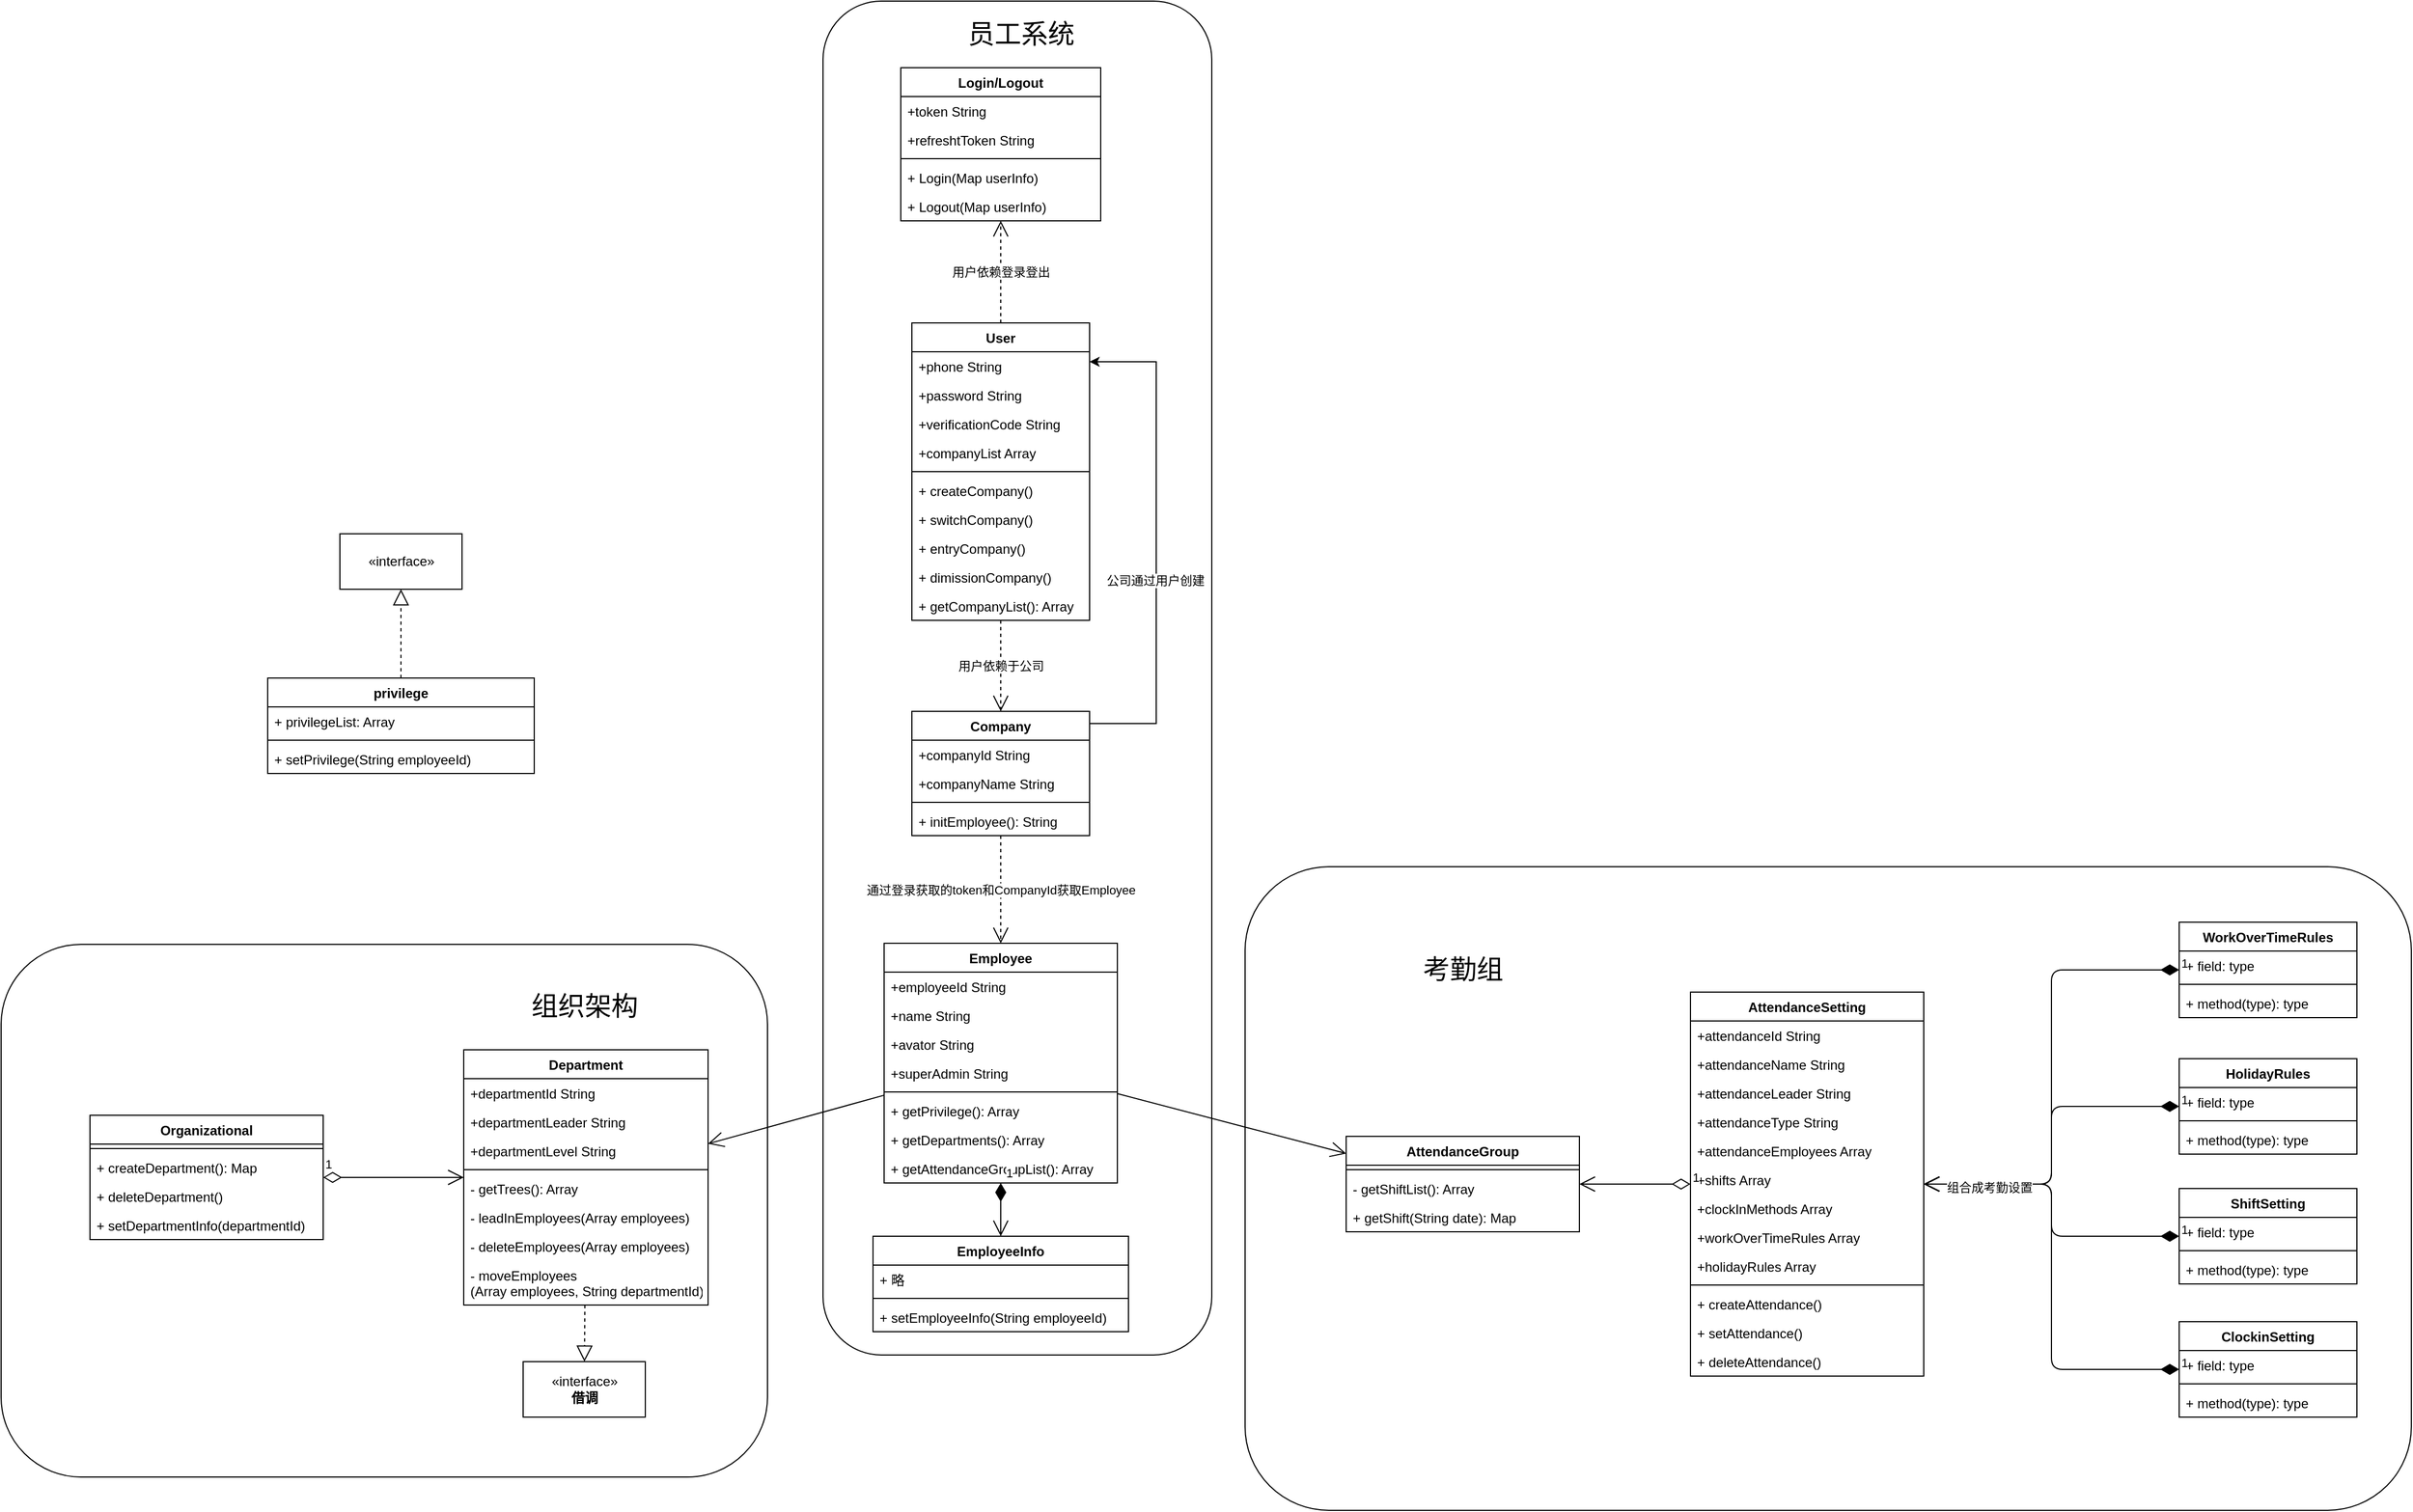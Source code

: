 <mxfile version="14.1.8" type="github">
  <diagram id="C5RBs43oDa-KdzZeNtuy" name="Page-1">
    <mxGraphModel dx="2767" dy="1875" grid="1" gridSize="10" guides="1" tooltips="1" connect="1" arrows="1" fold="1" page="1" pageScale="1" pageWidth="827" pageHeight="1169" math="0" shadow="0">
      <root>
        <mxCell id="WIyWlLk6GJQsqaUBKTNV-0" />
        <mxCell id="WIyWlLk6GJQsqaUBKTNV-1" parent="WIyWlLk6GJQsqaUBKTNV-0" />
        <mxCell id="EBC1OkmNMQeZMpwapAaB-115" value="" style="rounded=1;whiteSpace=wrap;html=1;" vertex="1" parent="WIyWlLk6GJQsqaUBKTNV-1">
          <mxGeometry x="-1250" y="820" width="690" height="480" as="geometry" />
        </mxCell>
        <mxCell id="EBC1OkmNMQeZMpwapAaB-113" value="" style="rounded=1;whiteSpace=wrap;html=1;arcSize=13;" vertex="1" parent="WIyWlLk6GJQsqaUBKTNV-1">
          <mxGeometry x="-130" y="750" width="1050" height="580" as="geometry" />
        </mxCell>
        <mxCell id="EBC1OkmNMQeZMpwapAaB-111" value="" style="rounded=1;whiteSpace=wrap;html=1;" vertex="1" parent="WIyWlLk6GJQsqaUBKTNV-1">
          <mxGeometry x="-510" y="-30" width="350" height="1220" as="geometry" />
        </mxCell>
        <mxCell id="1LQrtnT1c_7ssDxTaVGr-23" value="Employee" style="swimlane;fontStyle=1;align=center;verticalAlign=top;childLayout=stackLayout;horizontal=1;startSize=26;horizontalStack=0;resizeParent=1;resizeParentMax=0;resizeLast=0;collapsible=1;marginBottom=0;" parent="WIyWlLk6GJQsqaUBKTNV-1" vertex="1">
          <mxGeometry x="-455" y="819" width="210" height="216" as="geometry" />
        </mxCell>
        <mxCell id="EBC1OkmNMQeZMpwapAaB-117" value="+employeeId String&#xa;" style="text;strokeColor=none;fillColor=none;align=left;verticalAlign=top;spacingLeft=4;spacingRight=4;overflow=hidden;rotatable=0;points=[[0,0.5],[1,0.5]];portConstraint=eastwest;" vertex="1" parent="1LQrtnT1c_7ssDxTaVGr-23">
          <mxGeometry y="26" width="210" height="26" as="geometry" />
        </mxCell>
        <mxCell id="1LQrtnT1c_7ssDxTaVGr-24" value="+name String&#xa;" style="text;strokeColor=none;fillColor=none;align=left;verticalAlign=top;spacingLeft=4;spacingRight=4;overflow=hidden;rotatable=0;points=[[0,0.5],[1,0.5]];portConstraint=eastwest;" parent="1LQrtnT1c_7ssDxTaVGr-23" vertex="1">
          <mxGeometry y="52" width="210" height="26" as="geometry" />
        </mxCell>
        <mxCell id="1LQrtnT1c_7ssDxTaVGr-31" value="+avator String&#xa;" style="text;strokeColor=none;fillColor=none;align=left;verticalAlign=top;spacingLeft=4;spacingRight=4;overflow=hidden;rotatable=0;points=[[0,0.5],[1,0.5]];portConstraint=eastwest;" parent="1LQrtnT1c_7ssDxTaVGr-23" vertex="1">
          <mxGeometry y="78" width="210" height="26" as="geometry" />
        </mxCell>
        <mxCell id="EBC1OkmNMQeZMpwapAaB-4" value="+superAdmin String" style="text;strokeColor=none;fillColor=none;align=left;verticalAlign=top;spacingLeft=4;spacingRight=4;overflow=hidden;rotatable=0;points=[[0,0.5],[1,0.5]];portConstraint=eastwest;" vertex="1" parent="1LQrtnT1c_7ssDxTaVGr-23">
          <mxGeometry y="104" width="210" height="26" as="geometry" />
        </mxCell>
        <mxCell id="1LQrtnT1c_7ssDxTaVGr-25" value="" style="line;strokeWidth=1;fillColor=none;align=left;verticalAlign=middle;spacingTop=-1;spacingLeft=3;spacingRight=3;rotatable=0;labelPosition=right;points=[];portConstraint=eastwest;" parent="1LQrtnT1c_7ssDxTaVGr-23" vertex="1">
          <mxGeometry y="130" width="210" height="8" as="geometry" />
        </mxCell>
        <mxCell id="EBC1OkmNMQeZMpwapAaB-151" value="+ getPrivilege(): Array" style="text;strokeColor=none;fillColor=none;align=left;verticalAlign=top;spacingLeft=4;spacingRight=4;overflow=hidden;rotatable=0;points=[[0,0.5],[1,0.5]];portConstraint=eastwest;" vertex="1" parent="1LQrtnT1c_7ssDxTaVGr-23">
          <mxGeometry y="138" width="210" height="26" as="geometry" />
        </mxCell>
        <mxCell id="1LQrtnT1c_7ssDxTaVGr-26" value="+ getDepartments(): Array" style="text;strokeColor=none;fillColor=none;align=left;verticalAlign=top;spacingLeft=4;spacingRight=4;overflow=hidden;rotatable=0;points=[[0,0.5],[1,0.5]];portConstraint=eastwest;" parent="1LQrtnT1c_7ssDxTaVGr-23" vertex="1">
          <mxGeometry y="164" width="210" height="26" as="geometry" />
        </mxCell>
        <mxCell id="1LQrtnT1c_7ssDxTaVGr-37" value="+ getAttendanceGroupList(): Array" style="text;strokeColor=none;fillColor=none;align=left;verticalAlign=top;spacingLeft=4;spacingRight=4;overflow=hidden;rotatable=0;points=[[0,0.5],[1,0.5]];portConstraint=eastwest;" parent="1LQrtnT1c_7ssDxTaVGr-23" vertex="1">
          <mxGeometry y="190" width="210" height="26" as="geometry" />
        </mxCell>
        <mxCell id="1LQrtnT1c_7ssDxTaVGr-39" value="Department" style="swimlane;fontStyle=1;align=center;verticalAlign=top;childLayout=stackLayout;horizontal=1;startSize=26;horizontalStack=0;resizeParent=1;resizeParentMax=0;resizeLast=0;collapsible=1;marginBottom=0;" parent="WIyWlLk6GJQsqaUBKTNV-1" vertex="1">
          <mxGeometry x="-833.5" y="915" width="220" height="230" as="geometry" />
        </mxCell>
        <mxCell id="1LQrtnT1c_7ssDxTaVGr-40" value="+departmentId String" style="text;strokeColor=none;fillColor=none;align=left;verticalAlign=top;spacingLeft=4;spacingRight=4;overflow=hidden;rotatable=0;points=[[0,0.5],[1,0.5]];portConstraint=eastwest;" parent="1LQrtnT1c_7ssDxTaVGr-39" vertex="1">
          <mxGeometry y="26" width="220" height="26" as="geometry" />
        </mxCell>
        <mxCell id="EBC1OkmNMQeZMpwapAaB-123" value="+departmentLeader String" style="text;strokeColor=none;fillColor=none;align=left;verticalAlign=top;spacingLeft=4;spacingRight=4;overflow=hidden;rotatable=0;points=[[0,0.5],[1,0.5]];portConstraint=eastwest;" vertex="1" parent="1LQrtnT1c_7ssDxTaVGr-39">
          <mxGeometry y="52" width="220" height="26" as="geometry" />
        </mxCell>
        <mxCell id="EBC1OkmNMQeZMpwapAaB-124" value="+departmentLevel String" style="text;strokeColor=none;fillColor=none;align=left;verticalAlign=top;spacingLeft=4;spacingRight=4;overflow=hidden;rotatable=0;points=[[0,0.5],[1,0.5]];portConstraint=eastwest;" vertex="1" parent="1LQrtnT1c_7ssDxTaVGr-39">
          <mxGeometry y="78" width="220" height="26" as="geometry" />
        </mxCell>
        <mxCell id="1LQrtnT1c_7ssDxTaVGr-41" value="" style="line;strokeWidth=1;fillColor=none;align=left;verticalAlign=middle;spacingTop=-1;spacingLeft=3;spacingRight=3;rotatable=0;labelPosition=right;points=[];portConstraint=eastwest;" parent="1LQrtnT1c_7ssDxTaVGr-39" vertex="1">
          <mxGeometry y="104" width="220" height="8" as="geometry" />
        </mxCell>
        <mxCell id="EBC1OkmNMQeZMpwapAaB-120" value="- getTrees(): Array" style="text;strokeColor=none;fillColor=none;align=left;verticalAlign=top;spacingLeft=4;spacingRight=4;overflow=hidden;rotatable=0;points=[[0,0.5],[1,0.5]];portConstraint=eastwest;" vertex="1" parent="1LQrtnT1c_7ssDxTaVGr-39">
          <mxGeometry y="112" width="220" height="26" as="geometry" />
        </mxCell>
        <mxCell id="1LQrtnT1c_7ssDxTaVGr-42" value="- leadInEmployees(Array employees)" style="text;strokeColor=none;fillColor=none;align=left;verticalAlign=top;spacingLeft=4;spacingRight=4;overflow=hidden;rotatable=0;points=[[0,0.5],[1,0.5]];portConstraint=eastwest;" parent="1LQrtnT1c_7ssDxTaVGr-39" vertex="1">
          <mxGeometry y="138" width="220" height="26" as="geometry" />
        </mxCell>
        <mxCell id="EBC1OkmNMQeZMpwapAaB-129" value="- deleteEmployees(Array employees)" style="text;strokeColor=none;fillColor=none;align=left;verticalAlign=top;spacingLeft=4;spacingRight=4;overflow=hidden;rotatable=0;points=[[0,0.5],[1,0.5]];portConstraint=eastwest;" vertex="1" parent="1LQrtnT1c_7ssDxTaVGr-39">
          <mxGeometry y="164" width="220" height="26" as="geometry" />
        </mxCell>
        <mxCell id="EBC1OkmNMQeZMpwapAaB-130" value="- moveEmployees&#xa;(Array employees, String departmentId)" style="text;strokeColor=none;fillColor=none;align=left;verticalAlign=top;spacingLeft=4;spacingRight=4;overflow=hidden;rotatable=0;points=[[0,0.5],[1,0.5]];portConstraint=eastwest;" vertex="1" parent="1LQrtnT1c_7ssDxTaVGr-39">
          <mxGeometry y="190" width="220" height="40" as="geometry" />
        </mxCell>
        <mxCell id="1LQrtnT1c_7ssDxTaVGr-57" value="" style="endArrow=open;endFill=1;endSize=12;html=1;" parent="WIyWlLk6GJQsqaUBKTNV-1" source="1LQrtnT1c_7ssDxTaVGr-23" target="1LQrtnT1c_7ssDxTaVGr-39" edge="1">
          <mxGeometry width="160" relative="1" as="geometry">
            <mxPoint x="-610" y="958" as="sourcePoint" />
            <mxPoint x="-450" y="958" as="targetPoint" />
          </mxGeometry>
        </mxCell>
        <mxCell id="1LQrtnT1c_7ssDxTaVGr-63" value="AttendanceGroup" style="swimlane;fontStyle=1;align=center;verticalAlign=top;childLayout=stackLayout;horizontal=1;startSize=26;horizontalStack=0;resizeParent=1;resizeParentMax=0;resizeLast=0;collapsible=1;marginBottom=0;" parent="WIyWlLk6GJQsqaUBKTNV-1" vertex="1">
          <mxGeometry x="-39" y="993" width="210" height="86" as="geometry" />
        </mxCell>
        <mxCell id="1LQrtnT1c_7ssDxTaVGr-65" value="" style="line;strokeWidth=1;fillColor=none;align=left;verticalAlign=middle;spacingTop=-1;spacingLeft=3;spacingRight=3;rotatable=0;labelPosition=right;points=[];portConstraint=eastwest;" parent="1LQrtnT1c_7ssDxTaVGr-63" vertex="1">
          <mxGeometry y="26" width="210" height="8" as="geometry" />
        </mxCell>
        <mxCell id="1LQrtnT1c_7ssDxTaVGr-74" value="- getShiftList(): Array" style="text;strokeColor=none;fillColor=none;align=left;verticalAlign=top;spacingLeft=4;spacingRight=4;overflow=hidden;rotatable=0;points=[[0,0.5],[1,0.5]];portConstraint=eastwest;" parent="1LQrtnT1c_7ssDxTaVGr-63" vertex="1">
          <mxGeometry y="34" width="210" height="26" as="geometry" />
        </mxCell>
        <mxCell id="1LQrtnT1c_7ssDxTaVGr-36" value="+ getShift(String date): Map" style="text;strokeColor=none;fillColor=none;align=left;verticalAlign=top;spacingLeft=4;spacingRight=4;overflow=hidden;rotatable=0;points=[[0,0.5],[1,0.5]];portConstraint=eastwest;" parent="1LQrtnT1c_7ssDxTaVGr-63" vertex="1">
          <mxGeometry y="60" width="210" height="26" as="geometry" />
        </mxCell>
        <mxCell id="1LQrtnT1c_7ssDxTaVGr-67" value="" style="endArrow=open;endFill=1;endSize=12;html=1;" parent="WIyWlLk6GJQsqaUBKTNV-1" source="1LQrtnT1c_7ssDxTaVGr-23" target="1LQrtnT1c_7ssDxTaVGr-63" edge="1">
          <mxGeometry width="160" relative="1" as="geometry">
            <mxPoint x="-280" y="938" as="sourcePoint" />
            <mxPoint x="-120" y="938" as="targetPoint" />
          </mxGeometry>
        </mxCell>
        <mxCell id="EBC1OkmNMQeZMpwapAaB-0" value="Company" style="swimlane;fontStyle=1;align=center;verticalAlign=top;childLayout=stackLayout;horizontal=1;startSize=26;horizontalStack=0;resizeParent=1;resizeParentMax=0;resizeLast=0;collapsible=1;marginBottom=0;" vertex="1" parent="WIyWlLk6GJQsqaUBKTNV-1">
          <mxGeometry x="-430" y="610" width="160" height="112" as="geometry" />
        </mxCell>
        <mxCell id="EBC1OkmNMQeZMpwapAaB-6" value="+companyId String" style="text;strokeColor=none;fillColor=none;align=left;verticalAlign=top;spacingLeft=4;spacingRight=4;overflow=hidden;rotatable=0;points=[[0,0.5],[1,0.5]];portConstraint=eastwest;" vertex="1" parent="EBC1OkmNMQeZMpwapAaB-0">
          <mxGeometry y="26" width="160" height="26" as="geometry" />
        </mxCell>
        <mxCell id="EBC1OkmNMQeZMpwapAaB-1" value="+companyName String" style="text;strokeColor=none;fillColor=none;align=left;verticalAlign=top;spacingLeft=4;spacingRight=4;overflow=hidden;rotatable=0;points=[[0,0.5],[1,0.5]];portConstraint=eastwest;" vertex="1" parent="EBC1OkmNMQeZMpwapAaB-0">
          <mxGeometry y="52" width="160" height="26" as="geometry" />
        </mxCell>
        <mxCell id="EBC1OkmNMQeZMpwapAaB-2" value="" style="line;strokeWidth=1;fillColor=none;align=left;verticalAlign=middle;spacingTop=-1;spacingLeft=3;spacingRight=3;rotatable=0;labelPosition=right;points=[];portConstraint=eastwest;" vertex="1" parent="EBC1OkmNMQeZMpwapAaB-0">
          <mxGeometry y="78" width="160" height="8" as="geometry" />
        </mxCell>
        <mxCell id="EBC1OkmNMQeZMpwapAaB-126" value="+ initEmployee(): String" style="text;strokeColor=none;fillColor=none;align=left;verticalAlign=top;spacingLeft=4;spacingRight=4;overflow=hidden;rotatable=0;points=[[0,0.5],[1,0.5]];portConstraint=eastwest;" vertex="1" parent="EBC1OkmNMQeZMpwapAaB-0">
          <mxGeometry y="86" width="160" height="26" as="geometry" />
        </mxCell>
        <mxCell id="EBC1OkmNMQeZMpwapAaB-8" value="User" style="swimlane;fontStyle=1;align=center;verticalAlign=top;childLayout=stackLayout;horizontal=1;startSize=26;horizontalStack=0;resizeParent=1;resizeParentMax=0;resizeLast=0;collapsible=1;marginBottom=0;" vertex="1" parent="WIyWlLk6GJQsqaUBKTNV-1">
          <mxGeometry x="-430" y="260" width="160" height="268" as="geometry" />
        </mxCell>
        <mxCell id="EBC1OkmNMQeZMpwapAaB-15" value="+phone String&#xa;" style="text;strokeColor=none;fillColor=none;align=left;verticalAlign=top;spacingLeft=4;spacingRight=4;overflow=hidden;rotatable=0;points=[[0,0.5],[1,0.5]];portConstraint=eastwest;" vertex="1" parent="EBC1OkmNMQeZMpwapAaB-8">
          <mxGeometry y="26" width="160" height="26" as="geometry" />
        </mxCell>
        <mxCell id="EBC1OkmNMQeZMpwapAaB-44" value="+password String&#xa;" style="text;strokeColor=none;fillColor=none;align=left;verticalAlign=top;spacingLeft=4;spacingRight=4;overflow=hidden;rotatable=0;points=[[0,0.5],[1,0.5]];portConstraint=eastwest;" vertex="1" parent="EBC1OkmNMQeZMpwapAaB-8">
          <mxGeometry y="52" width="160" height="26" as="geometry" />
        </mxCell>
        <mxCell id="EBC1OkmNMQeZMpwapAaB-45" value="+verificationCode String&#xa;" style="text;strokeColor=none;fillColor=none;align=left;verticalAlign=top;spacingLeft=4;spacingRight=4;overflow=hidden;rotatable=0;points=[[0,0.5],[1,0.5]];portConstraint=eastwest;" vertex="1" parent="EBC1OkmNMQeZMpwapAaB-8">
          <mxGeometry y="78" width="160" height="26" as="geometry" />
        </mxCell>
        <mxCell id="EBC1OkmNMQeZMpwapAaB-5" value="+companyList Array" style="text;strokeColor=none;fillColor=none;align=left;verticalAlign=top;spacingLeft=4;spacingRight=4;overflow=hidden;rotatable=0;points=[[0,0.5],[1,0.5]];portConstraint=eastwest;" vertex="1" parent="EBC1OkmNMQeZMpwapAaB-8">
          <mxGeometry y="104" width="160" height="26" as="geometry" />
        </mxCell>
        <mxCell id="EBC1OkmNMQeZMpwapAaB-10" value="" style="line;strokeWidth=1;fillColor=none;align=left;verticalAlign=middle;spacingTop=-1;spacingLeft=3;spacingRight=3;rotatable=0;labelPosition=right;points=[];portConstraint=eastwest;" vertex="1" parent="EBC1OkmNMQeZMpwapAaB-8">
          <mxGeometry y="130" width="160" height="8" as="geometry" />
        </mxCell>
        <mxCell id="EBC1OkmNMQeZMpwapAaB-46" value="+ createCompany()" style="text;strokeColor=none;fillColor=none;align=left;verticalAlign=top;spacingLeft=4;spacingRight=4;overflow=hidden;rotatable=0;points=[[0,0.5],[1,0.5]];portConstraint=eastwest;" vertex="1" parent="EBC1OkmNMQeZMpwapAaB-8">
          <mxGeometry y="138" width="160" height="26" as="geometry" />
        </mxCell>
        <mxCell id="EBC1OkmNMQeZMpwapAaB-42" value="+ switchCompany()" style="text;strokeColor=none;fillColor=none;align=left;verticalAlign=top;spacingLeft=4;spacingRight=4;overflow=hidden;rotatable=0;points=[[0,0.5],[1,0.5]];portConstraint=eastwest;" vertex="1" parent="EBC1OkmNMQeZMpwapAaB-8">
          <mxGeometry y="164" width="160" height="26" as="geometry" />
        </mxCell>
        <mxCell id="EBC1OkmNMQeZMpwapAaB-127" value="+ entryCompany()" style="text;strokeColor=none;fillColor=none;align=left;verticalAlign=top;spacingLeft=4;spacingRight=4;overflow=hidden;rotatable=0;points=[[0,0.5],[1,0.5]];portConstraint=eastwest;" vertex="1" parent="EBC1OkmNMQeZMpwapAaB-8">
          <mxGeometry y="190" width="160" height="26" as="geometry" />
        </mxCell>
        <mxCell id="EBC1OkmNMQeZMpwapAaB-128" value="+ dimissionCompany()" style="text;strokeColor=none;fillColor=none;align=left;verticalAlign=top;spacingLeft=4;spacingRight=4;overflow=hidden;rotatable=0;points=[[0,0.5],[1,0.5]];portConstraint=eastwest;" vertex="1" parent="EBC1OkmNMQeZMpwapAaB-8">
          <mxGeometry y="216" width="160" height="26" as="geometry" />
        </mxCell>
        <mxCell id="EBC1OkmNMQeZMpwapAaB-43" value="+ getCompanyList(): Array" style="text;strokeColor=none;fillColor=none;align=left;verticalAlign=top;spacingLeft=4;spacingRight=4;overflow=hidden;rotatable=0;points=[[0,0.5],[1,0.5]];portConstraint=eastwest;" vertex="1" parent="EBC1OkmNMQeZMpwapAaB-8">
          <mxGeometry y="242" width="160" height="26" as="geometry" />
        </mxCell>
        <mxCell id="EBC1OkmNMQeZMpwapAaB-16" value="Login/Logout" style="swimlane;fontStyle=1;align=center;verticalAlign=top;childLayout=stackLayout;horizontal=1;startSize=26;horizontalStack=0;resizeParent=1;resizeParentMax=0;resizeLast=0;collapsible=1;marginBottom=0;" vertex="1" parent="WIyWlLk6GJQsqaUBKTNV-1">
          <mxGeometry x="-440" y="30" width="180" height="138" as="geometry" />
        </mxCell>
        <mxCell id="EBC1OkmNMQeZMpwapAaB-47" value="+token String&#xa;" style="text;strokeColor=none;fillColor=none;align=left;verticalAlign=top;spacingLeft=4;spacingRight=4;overflow=hidden;rotatable=0;points=[[0,0.5],[1,0.5]];portConstraint=eastwest;" vertex="1" parent="EBC1OkmNMQeZMpwapAaB-16">
          <mxGeometry y="26" width="180" height="26" as="geometry" />
        </mxCell>
        <mxCell id="EBC1OkmNMQeZMpwapAaB-48" value="+refreshtToken String&#xa;" style="text;strokeColor=none;fillColor=none;align=left;verticalAlign=top;spacingLeft=4;spacingRight=4;overflow=hidden;rotatable=0;points=[[0,0.5],[1,0.5]];portConstraint=eastwest;" vertex="1" parent="EBC1OkmNMQeZMpwapAaB-16">
          <mxGeometry y="52" width="180" height="26" as="geometry" />
        </mxCell>
        <mxCell id="EBC1OkmNMQeZMpwapAaB-18" value="" style="line;strokeWidth=1;fillColor=none;align=left;verticalAlign=middle;spacingTop=-1;spacingLeft=3;spacingRight=3;rotatable=0;labelPosition=right;points=[];portConstraint=eastwest;" vertex="1" parent="EBC1OkmNMQeZMpwapAaB-16">
          <mxGeometry y="78" width="180" height="8" as="geometry" />
        </mxCell>
        <mxCell id="EBC1OkmNMQeZMpwapAaB-19" value="+ Login(Map userInfo)" style="text;strokeColor=none;fillColor=none;align=left;verticalAlign=top;spacingLeft=4;spacingRight=4;overflow=hidden;rotatable=0;points=[[0,0.5],[1,0.5]];portConstraint=eastwest;" vertex="1" parent="EBC1OkmNMQeZMpwapAaB-16">
          <mxGeometry y="86" width="180" height="26" as="geometry" />
        </mxCell>
        <mxCell id="EBC1OkmNMQeZMpwapAaB-20" value="+ Logout(Map userInfo)" style="text;strokeColor=none;fillColor=none;align=left;verticalAlign=top;spacingLeft=4;spacingRight=4;overflow=hidden;rotatable=0;points=[[0,0.5],[1,0.5]];portConstraint=eastwest;" vertex="1" parent="EBC1OkmNMQeZMpwapAaB-16">
          <mxGeometry y="112" width="180" height="26" as="geometry" />
        </mxCell>
        <mxCell id="EBC1OkmNMQeZMpwapAaB-28" value="用户依赖登录登出" style="endArrow=open;endSize=12;dashed=1;html=1;" edge="1" parent="WIyWlLk6GJQsqaUBKTNV-1" source="EBC1OkmNMQeZMpwapAaB-8" target="EBC1OkmNMQeZMpwapAaB-16">
          <mxGeometry width="160" relative="1" as="geometry">
            <mxPoint x="-390" y="280" as="sourcePoint" />
            <mxPoint x="-230" y="280" as="targetPoint" />
          </mxGeometry>
        </mxCell>
        <mxCell id="EBC1OkmNMQeZMpwapAaB-38" style="edgeStyle=orthogonalEdgeStyle;rounded=0;orthogonalLoop=1;jettySize=auto;html=1;exitX=1;exitY=0.5;exitDx=0;exitDy=0;entryX=1;entryY=0.5;entryDx=0;entryDy=0;" edge="1" parent="WIyWlLk6GJQsqaUBKTNV-1" source="EBC1OkmNMQeZMpwapAaB-1">
          <mxGeometry relative="1" as="geometry">
            <mxPoint x="-270" y="295" as="targetPoint" />
            <Array as="points">
              <mxPoint x="-210" y="621" />
              <mxPoint x="-210" y="295" />
            </Array>
          </mxGeometry>
        </mxCell>
        <mxCell id="EBC1OkmNMQeZMpwapAaB-39" value="公司通过用户创建" style="edgeLabel;html=1;align=center;verticalAlign=middle;resizable=0;points=[];" vertex="1" connectable="0" parent="EBC1OkmNMQeZMpwapAaB-38">
          <mxGeometry x="-0.026" y="1" relative="1" as="geometry">
            <mxPoint as="offset" />
          </mxGeometry>
        </mxCell>
        <mxCell id="EBC1OkmNMQeZMpwapAaB-40" value="用户依赖于公司" style="endArrow=open;endSize=12;dashed=1;html=1;" edge="1" parent="WIyWlLk6GJQsqaUBKTNV-1" source="EBC1OkmNMQeZMpwapAaB-8" target="EBC1OkmNMQeZMpwapAaB-0">
          <mxGeometry width="160" relative="1" as="geometry">
            <mxPoint x="-370" y="460" as="sourcePoint" />
            <mxPoint x="-210" y="460" as="targetPoint" />
          </mxGeometry>
        </mxCell>
        <mxCell id="EBC1OkmNMQeZMpwapAaB-51" value="通过登录获取的token和CompanyId获取Employee" style="endArrow=open;endSize=12;dashed=1;html=1;" edge="1" parent="WIyWlLk6GJQsqaUBKTNV-1" source="EBC1OkmNMQeZMpwapAaB-0" target="1LQrtnT1c_7ssDxTaVGr-23">
          <mxGeometry width="160" relative="1" as="geometry">
            <mxPoint x="-350" y="720" as="sourcePoint" />
            <mxPoint x="-190" y="720" as="targetPoint" />
          </mxGeometry>
        </mxCell>
        <mxCell id="EBC1OkmNMQeZMpwapAaB-53" value="AttendanceSetting" style="swimlane;fontStyle=1;align=center;verticalAlign=top;childLayout=stackLayout;horizontal=1;startSize=26;horizontalStack=0;resizeParent=1;resizeParentMax=0;resizeLast=0;collapsible=1;marginBottom=0;" vertex="1" parent="WIyWlLk6GJQsqaUBKTNV-1">
          <mxGeometry x="271" y="863" width="210" height="346" as="geometry" />
        </mxCell>
        <mxCell id="EBC1OkmNMQeZMpwapAaB-61" value="+attendanceId String" style="text;strokeColor=none;fillColor=none;align=left;verticalAlign=top;spacingLeft=4;spacingRight=4;overflow=hidden;rotatable=0;points=[[0,0.5],[1,0.5]];portConstraint=eastwest;" vertex="1" parent="EBC1OkmNMQeZMpwapAaB-53">
          <mxGeometry y="26" width="210" height="26" as="geometry" />
        </mxCell>
        <mxCell id="EBC1OkmNMQeZMpwapAaB-60" value="+attendanceName String" style="text;strokeColor=none;fillColor=none;align=left;verticalAlign=top;spacingLeft=4;spacingRight=4;overflow=hidden;rotatable=0;points=[[0,0.5],[1,0.5]];portConstraint=eastwest;" vertex="1" parent="EBC1OkmNMQeZMpwapAaB-53">
          <mxGeometry y="52" width="210" height="26" as="geometry" />
        </mxCell>
        <mxCell id="EBC1OkmNMQeZMpwapAaB-59" value="+attendanceLeader String" style="text;strokeColor=none;fillColor=none;align=left;verticalAlign=top;spacingLeft=4;spacingRight=4;overflow=hidden;rotatable=0;points=[[0,0.5],[1,0.5]];portConstraint=eastwest;" vertex="1" parent="EBC1OkmNMQeZMpwapAaB-53">
          <mxGeometry y="78" width="210" height="26" as="geometry" />
        </mxCell>
        <mxCell id="EBC1OkmNMQeZMpwapAaB-54" value="+attendanceType String" style="text;strokeColor=none;fillColor=none;align=left;verticalAlign=top;spacingLeft=4;spacingRight=4;overflow=hidden;rotatable=0;points=[[0,0.5],[1,0.5]];portConstraint=eastwest;" vertex="1" parent="EBC1OkmNMQeZMpwapAaB-53">
          <mxGeometry y="104" width="210" height="26" as="geometry" />
        </mxCell>
        <mxCell id="EBC1OkmNMQeZMpwapAaB-62" value="+attendanceEmployees Array" style="text;strokeColor=none;fillColor=none;align=left;verticalAlign=top;spacingLeft=4;spacingRight=4;overflow=hidden;rotatable=0;points=[[0,0.5],[1,0.5]];portConstraint=eastwest;" vertex="1" parent="EBC1OkmNMQeZMpwapAaB-53">
          <mxGeometry y="130" width="210" height="26" as="geometry" />
        </mxCell>
        <mxCell id="EBC1OkmNMQeZMpwapAaB-63" value="+shifts Array" style="text;strokeColor=none;fillColor=none;align=left;verticalAlign=top;spacingLeft=4;spacingRight=4;overflow=hidden;rotatable=0;points=[[0,0.5],[1,0.5]];portConstraint=eastwest;" vertex="1" parent="EBC1OkmNMQeZMpwapAaB-53">
          <mxGeometry y="156" width="210" height="26" as="geometry" />
        </mxCell>
        <mxCell id="EBC1OkmNMQeZMpwapAaB-64" value="+clockInMethods Array" style="text;strokeColor=none;fillColor=none;align=left;verticalAlign=top;spacingLeft=4;spacingRight=4;overflow=hidden;rotatable=0;points=[[0,0.5],[1,0.5]];portConstraint=eastwest;" vertex="1" parent="EBC1OkmNMQeZMpwapAaB-53">
          <mxGeometry y="182" width="210" height="26" as="geometry" />
        </mxCell>
        <mxCell id="EBC1OkmNMQeZMpwapAaB-66" value="+workOverTimeRules Array" style="text;strokeColor=none;fillColor=none;align=left;verticalAlign=top;spacingLeft=4;spacingRight=4;overflow=hidden;rotatable=0;points=[[0,0.5],[1,0.5]];portConstraint=eastwest;" vertex="1" parent="EBC1OkmNMQeZMpwapAaB-53">
          <mxGeometry y="208" width="210" height="26" as="geometry" />
        </mxCell>
        <mxCell id="EBC1OkmNMQeZMpwapAaB-65" value="+holidayRules Array" style="text;strokeColor=none;fillColor=none;align=left;verticalAlign=top;spacingLeft=4;spacingRight=4;overflow=hidden;rotatable=0;points=[[0,0.5],[1,0.5]];portConstraint=eastwest;" vertex="1" parent="EBC1OkmNMQeZMpwapAaB-53">
          <mxGeometry y="234" width="210" height="26" as="geometry" />
        </mxCell>
        <mxCell id="EBC1OkmNMQeZMpwapAaB-55" value="" style="line;strokeWidth=1;fillColor=none;align=left;verticalAlign=middle;spacingTop=-1;spacingLeft=3;spacingRight=3;rotatable=0;labelPosition=right;points=[];portConstraint=eastwest;" vertex="1" parent="EBC1OkmNMQeZMpwapAaB-53">
          <mxGeometry y="260" width="210" height="8" as="geometry" />
        </mxCell>
        <mxCell id="EBC1OkmNMQeZMpwapAaB-56" value="+ createAttendance()" style="text;strokeColor=none;fillColor=none;align=left;verticalAlign=top;spacingLeft=4;spacingRight=4;overflow=hidden;rotatable=0;points=[[0,0.5],[1,0.5]];portConstraint=eastwest;" vertex="1" parent="EBC1OkmNMQeZMpwapAaB-53">
          <mxGeometry y="268" width="210" height="26" as="geometry" />
        </mxCell>
        <mxCell id="EBC1OkmNMQeZMpwapAaB-122" value="+ setAttendance()" style="text;strokeColor=none;fillColor=none;align=left;verticalAlign=top;spacingLeft=4;spacingRight=4;overflow=hidden;rotatable=0;points=[[0,0.5],[1,0.5]];portConstraint=eastwest;" vertex="1" parent="EBC1OkmNMQeZMpwapAaB-53">
          <mxGeometry y="294" width="210" height="26" as="geometry" />
        </mxCell>
        <mxCell id="EBC1OkmNMQeZMpwapAaB-67" value="+ deleteAttendance()" style="text;strokeColor=none;fillColor=none;align=left;verticalAlign=top;spacingLeft=4;spacingRight=4;overflow=hidden;rotatable=0;points=[[0,0.5],[1,0.5]];portConstraint=eastwest;" vertex="1" parent="EBC1OkmNMQeZMpwapAaB-53">
          <mxGeometry y="320" width="210" height="26" as="geometry" />
        </mxCell>
        <mxCell id="EBC1OkmNMQeZMpwapAaB-57" value="1" style="endArrow=open;html=1;endSize=12;startArrow=diamondThin;startSize=14;startFill=0;edgeStyle=orthogonalEdgeStyle;align=left;verticalAlign=bottom;" edge="1" parent="WIyWlLk6GJQsqaUBKTNV-1" source="EBC1OkmNMQeZMpwapAaB-53" target="1LQrtnT1c_7ssDxTaVGr-63">
          <mxGeometry x="-1" y="3" relative="1" as="geometry">
            <mxPoint x="161" y="881.58" as="sourcePoint" />
            <mxPoint x="321" y="881.58" as="targetPoint" />
          </mxGeometry>
        </mxCell>
        <mxCell id="EBC1OkmNMQeZMpwapAaB-68" value="ShiftSetting" style="swimlane;fontStyle=1;align=center;verticalAlign=top;childLayout=stackLayout;horizontal=1;startSize=26;horizontalStack=0;resizeParent=1;resizeParentMax=0;resizeLast=0;collapsible=1;marginBottom=0;" vertex="1" parent="WIyWlLk6GJQsqaUBKTNV-1">
          <mxGeometry x="711" y="1040" width="160" height="86" as="geometry" />
        </mxCell>
        <mxCell id="EBC1OkmNMQeZMpwapAaB-69" value="+ field: type" style="text;strokeColor=none;fillColor=none;align=left;verticalAlign=top;spacingLeft=4;spacingRight=4;overflow=hidden;rotatable=0;points=[[0,0.5],[1,0.5]];portConstraint=eastwest;" vertex="1" parent="EBC1OkmNMQeZMpwapAaB-68">
          <mxGeometry y="26" width="160" height="26" as="geometry" />
        </mxCell>
        <mxCell id="EBC1OkmNMQeZMpwapAaB-70" value="" style="line;strokeWidth=1;fillColor=none;align=left;verticalAlign=middle;spacingTop=-1;spacingLeft=3;spacingRight=3;rotatable=0;labelPosition=right;points=[];portConstraint=eastwest;" vertex="1" parent="EBC1OkmNMQeZMpwapAaB-68">
          <mxGeometry y="52" width="160" height="8" as="geometry" />
        </mxCell>
        <mxCell id="EBC1OkmNMQeZMpwapAaB-71" value="+ method(type): type" style="text;strokeColor=none;fillColor=none;align=left;verticalAlign=top;spacingLeft=4;spacingRight=4;overflow=hidden;rotatable=0;points=[[0,0.5],[1,0.5]];portConstraint=eastwest;" vertex="1" parent="EBC1OkmNMQeZMpwapAaB-68">
          <mxGeometry y="60" width="160" height="26" as="geometry" />
        </mxCell>
        <mxCell id="EBC1OkmNMQeZMpwapAaB-78" value="HolidayRules" style="swimlane;fontStyle=1;align=center;verticalAlign=top;childLayout=stackLayout;horizontal=1;startSize=26;horizontalStack=0;resizeParent=1;resizeParentMax=0;resizeLast=0;collapsible=1;marginBottom=0;" vertex="1" parent="WIyWlLk6GJQsqaUBKTNV-1">
          <mxGeometry x="711" y="923" width="160" height="86" as="geometry" />
        </mxCell>
        <mxCell id="EBC1OkmNMQeZMpwapAaB-79" value="+ field: type" style="text;strokeColor=none;fillColor=none;align=left;verticalAlign=top;spacingLeft=4;spacingRight=4;overflow=hidden;rotatable=0;points=[[0,0.5],[1,0.5]];portConstraint=eastwest;" vertex="1" parent="EBC1OkmNMQeZMpwapAaB-78">
          <mxGeometry y="26" width="160" height="26" as="geometry" />
        </mxCell>
        <mxCell id="EBC1OkmNMQeZMpwapAaB-80" value="" style="line;strokeWidth=1;fillColor=none;align=left;verticalAlign=middle;spacingTop=-1;spacingLeft=3;spacingRight=3;rotatable=0;labelPosition=right;points=[];portConstraint=eastwest;" vertex="1" parent="EBC1OkmNMQeZMpwapAaB-78">
          <mxGeometry y="52" width="160" height="8" as="geometry" />
        </mxCell>
        <mxCell id="EBC1OkmNMQeZMpwapAaB-81" value="+ method(type): type" style="text;strokeColor=none;fillColor=none;align=left;verticalAlign=top;spacingLeft=4;spacingRight=4;overflow=hidden;rotatable=0;points=[[0,0.5],[1,0.5]];portConstraint=eastwest;" vertex="1" parent="EBC1OkmNMQeZMpwapAaB-78">
          <mxGeometry y="60" width="160" height="26" as="geometry" />
        </mxCell>
        <mxCell id="EBC1OkmNMQeZMpwapAaB-82" value="ClockinSetting" style="swimlane;fontStyle=1;align=center;verticalAlign=top;childLayout=stackLayout;horizontal=1;startSize=26;horizontalStack=0;resizeParent=1;resizeParentMax=0;resizeLast=0;collapsible=1;marginBottom=0;" vertex="1" parent="WIyWlLk6GJQsqaUBKTNV-1">
          <mxGeometry x="711" y="1160" width="160" height="86" as="geometry" />
        </mxCell>
        <mxCell id="EBC1OkmNMQeZMpwapAaB-83" value="+ field: type" style="text;strokeColor=none;fillColor=none;align=left;verticalAlign=top;spacingLeft=4;spacingRight=4;overflow=hidden;rotatable=0;points=[[0,0.5],[1,0.5]];portConstraint=eastwest;" vertex="1" parent="EBC1OkmNMQeZMpwapAaB-82">
          <mxGeometry y="26" width="160" height="26" as="geometry" />
        </mxCell>
        <mxCell id="EBC1OkmNMQeZMpwapAaB-84" value="" style="line;strokeWidth=1;fillColor=none;align=left;verticalAlign=middle;spacingTop=-1;spacingLeft=3;spacingRight=3;rotatable=0;labelPosition=right;points=[];portConstraint=eastwest;" vertex="1" parent="EBC1OkmNMQeZMpwapAaB-82">
          <mxGeometry y="52" width="160" height="8" as="geometry" />
        </mxCell>
        <mxCell id="EBC1OkmNMQeZMpwapAaB-85" value="+ method(type): type" style="text;strokeColor=none;fillColor=none;align=left;verticalAlign=top;spacingLeft=4;spacingRight=4;overflow=hidden;rotatable=0;points=[[0,0.5],[1,0.5]];portConstraint=eastwest;" vertex="1" parent="EBC1OkmNMQeZMpwapAaB-82">
          <mxGeometry y="60" width="160" height="26" as="geometry" />
        </mxCell>
        <mxCell id="EBC1OkmNMQeZMpwapAaB-89" value="WorkOverTimeRules" style="swimlane;fontStyle=1;align=center;verticalAlign=top;childLayout=stackLayout;horizontal=1;startSize=26;horizontalStack=0;resizeParent=1;resizeParentMax=0;resizeLast=0;collapsible=1;marginBottom=0;" vertex="1" parent="WIyWlLk6GJQsqaUBKTNV-1">
          <mxGeometry x="711" y="800" width="160" height="86" as="geometry" />
        </mxCell>
        <mxCell id="EBC1OkmNMQeZMpwapAaB-90" value="+ field: type" style="text;strokeColor=none;fillColor=none;align=left;verticalAlign=top;spacingLeft=4;spacingRight=4;overflow=hidden;rotatable=0;points=[[0,0.5],[1,0.5]];portConstraint=eastwest;" vertex="1" parent="EBC1OkmNMQeZMpwapAaB-89">
          <mxGeometry y="26" width="160" height="26" as="geometry" />
        </mxCell>
        <mxCell id="EBC1OkmNMQeZMpwapAaB-91" value="" style="line;strokeWidth=1;fillColor=none;align=left;verticalAlign=middle;spacingTop=-1;spacingLeft=3;spacingRight=3;rotatable=0;labelPosition=right;points=[];portConstraint=eastwest;" vertex="1" parent="EBC1OkmNMQeZMpwapAaB-89">
          <mxGeometry y="52" width="160" height="8" as="geometry" />
        </mxCell>
        <mxCell id="EBC1OkmNMQeZMpwapAaB-92" value="+ method(type): type" style="text;strokeColor=none;fillColor=none;align=left;verticalAlign=top;spacingLeft=4;spacingRight=4;overflow=hidden;rotatable=0;points=[[0,0.5],[1,0.5]];portConstraint=eastwest;" vertex="1" parent="EBC1OkmNMQeZMpwapAaB-89">
          <mxGeometry y="60" width="160" height="26" as="geometry" />
        </mxCell>
        <mxCell id="EBC1OkmNMQeZMpwapAaB-93" value="1" style="endArrow=open;html=1;endSize=12;startArrow=diamondThin;startSize=14;startFill=1;edgeStyle=orthogonalEdgeStyle;align=left;verticalAlign=bottom;" edge="1" parent="WIyWlLk6GJQsqaUBKTNV-1" source="EBC1OkmNMQeZMpwapAaB-89" target="EBC1OkmNMQeZMpwapAaB-53">
          <mxGeometry x="-1" y="3" relative="1" as="geometry">
            <mxPoint x="411" y="730" as="sourcePoint" />
            <mxPoint x="571" y="730" as="targetPoint" />
          </mxGeometry>
        </mxCell>
        <mxCell id="EBC1OkmNMQeZMpwapAaB-95" value="1" style="endArrow=open;html=1;endSize=12;startArrow=diamondThin;startSize=14;startFill=1;edgeStyle=orthogonalEdgeStyle;align=left;verticalAlign=bottom;" edge="1" parent="WIyWlLk6GJQsqaUBKTNV-1" source="EBC1OkmNMQeZMpwapAaB-78" target="EBC1OkmNMQeZMpwapAaB-53">
          <mxGeometry x="-1" y="3" relative="1" as="geometry">
            <mxPoint x="531" y="990" as="sourcePoint" />
            <mxPoint x="691" y="990" as="targetPoint" />
          </mxGeometry>
        </mxCell>
        <mxCell id="EBC1OkmNMQeZMpwapAaB-96" value="1" style="endArrow=open;html=1;endSize=12;startArrow=diamondThin;startSize=14;startFill=1;edgeStyle=orthogonalEdgeStyle;align=left;verticalAlign=bottom;" edge="1" parent="WIyWlLk6GJQsqaUBKTNV-1" source="EBC1OkmNMQeZMpwapAaB-68" target="EBC1OkmNMQeZMpwapAaB-53">
          <mxGeometry x="-1" y="3" relative="1" as="geometry">
            <mxPoint x="491" y="1090" as="sourcePoint" />
            <mxPoint x="651" y="1090" as="targetPoint" />
          </mxGeometry>
        </mxCell>
        <mxCell id="EBC1OkmNMQeZMpwapAaB-97" value="1" style="endArrow=open;html=1;endSize=12;startArrow=diamondThin;startSize=14;startFill=1;edgeStyle=orthogonalEdgeStyle;align=left;verticalAlign=bottom;" edge="1" parent="WIyWlLk6GJQsqaUBKTNV-1" source="EBC1OkmNMQeZMpwapAaB-82" target="EBC1OkmNMQeZMpwapAaB-53">
          <mxGeometry x="-1" y="3" relative="1" as="geometry">
            <mxPoint x="491" y="1090" as="sourcePoint" />
            <mxPoint x="591" y="890" as="targetPoint" />
          </mxGeometry>
        </mxCell>
        <mxCell id="EBC1OkmNMQeZMpwapAaB-99" value="组合成考勤设置" style="edgeLabel;html=1;align=center;verticalAlign=middle;resizable=0;points=[];" vertex="1" connectable="0" parent="EBC1OkmNMQeZMpwapAaB-97">
          <mxGeometry x="0.797" y="4" relative="1" as="geometry">
            <mxPoint x="18.47" y="-1.06" as="offset" />
          </mxGeometry>
        </mxCell>
        <mxCell id="EBC1OkmNMQeZMpwapAaB-100" value="Organizational" style="swimlane;fontStyle=1;align=center;verticalAlign=top;childLayout=stackLayout;horizontal=1;startSize=26;horizontalStack=0;resizeParent=1;resizeParentMax=0;resizeLast=0;collapsible=1;marginBottom=0;" vertex="1" parent="WIyWlLk6GJQsqaUBKTNV-1">
          <mxGeometry x="-1170" y="974" width="210" height="112" as="geometry" />
        </mxCell>
        <mxCell id="EBC1OkmNMQeZMpwapAaB-102" value="" style="line;strokeWidth=1;fillColor=none;align=left;verticalAlign=middle;spacingTop=-1;spacingLeft=3;spacingRight=3;rotatable=0;labelPosition=right;points=[];portConstraint=eastwest;" vertex="1" parent="EBC1OkmNMQeZMpwapAaB-100">
          <mxGeometry y="26" width="210" height="8" as="geometry" />
        </mxCell>
        <mxCell id="EBC1OkmNMQeZMpwapAaB-103" value="+ createDepartment(): Map" style="text;strokeColor=none;fillColor=none;align=left;verticalAlign=top;spacingLeft=4;spacingRight=4;overflow=hidden;rotatable=0;points=[[0,0.5],[1,0.5]];portConstraint=eastwest;" vertex="1" parent="EBC1OkmNMQeZMpwapAaB-100">
          <mxGeometry y="34" width="210" height="26" as="geometry" />
        </mxCell>
        <mxCell id="EBC1OkmNMQeZMpwapAaB-131" value="+ deleteDepartment()" style="text;strokeColor=none;fillColor=none;align=left;verticalAlign=top;spacingLeft=4;spacingRight=4;overflow=hidden;rotatable=0;points=[[0,0.5],[1,0.5]];portConstraint=eastwest;" vertex="1" parent="EBC1OkmNMQeZMpwapAaB-100">
          <mxGeometry y="60" width="210" height="26" as="geometry" />
        </mxCell>
        <mxCell id="EBC1OkmNMQeZMpwapAaB-132" value="+ setDepartmentInfo(departmentId)" style="text;strokeColor=none;fillColor=none;align=left;verticalAlign=top;spacingLeft=4;spacingRight=4;overflow=hidden;rotatable=0;points=[[0,0.5],[1,0.5]];portConstraint=eastwest;" vertex="1" parent="EBC1OkmNMQeZMpwapAaB-100">
          <mxGeometry y="86" width="210" height="26" as="geometry" />
        </mxCell>
        <mxCell id="EBC1OkmNMQeZMpwapAaB-104" value="1" style="endArrow=open;html=1;endSize=12;startArrow=diamondThin;startSize=14;startFill=0;edgeStyle=orthogonalEdgeStyle;align=left;verticalAlign=bottom;" edge="1" parent="WIyWlLk6GJQsqaUBKTNV-1" source="EBC1OkmNMQeZMpwapAaB-100" target="1LQrtnT1c_7ssDxTaVGr-39">
          <mxGeometry x="-1" y="3" relative="1" as="geometry">
            <mxPoint x="-860" y="1024" as="sourcePoint" />
            <mxPoint x="-700" y="1024" as="targetPoint" />
          </mxGeometry>
        </mxCell>
        <mxCell id="EBC1OkmNMQeZMpwapAaB-105" value="EmployeeInfo" style="swimlane;fontStyle=1;align=center;verticalAlign=top;childLayout=stackLayout;horizontal=1;startSize=26;horizontalStack=0;resizeParent=1;resizeParentMax=0;resizeLast=0;collapsible=1;marginBottom=0;" vertex="1" parent="WIyWlLk6GJQsqaUBKTNV-1">
          <mxGeometry x="-465" y="1083" width="230" height="86" as="geometry" />
        </mxCell>
        <mxCell id="EBC1OkmNMQeZMpwapAaB-106" value="+ 略" style="text;strokeColor=none;fillColor=none;align=left;verticalAlign=top;spacingLeft=4;spacingRight=4;overflow=hidden;rotatable=0;points=[[0,0.5],[1,0.5]];portConstraint=eastwest;" vertex="1" parent="EBC1OkmNMQeZMpwapAaB-105">
          <mxGeometry y="26" width="230" height="26" as="geometry" />
        </mxCell>
        <mxCell id="EBC1OkmNMQeZMpwapAaB-107" value="" style="line;strokeWidth=1;fillColor=none;align=left;verticalAlign=middle;spacingTop=-1;spacingLeft=3;spacingRight=3;rotatable=0;labelPosition=right;points=[];portConstraint=eastwest;" vertex="1" parent="EBC1OkmNMQeZMpwapAaB-105">
          <mxGeometry y="52" width="230" height="8" as="geometry" />
        </mxCell>
        <mxCell id="EBC1OkmNMQeZMpwapAaB-108" value="+ setEmployeeInfo(String employeeId)" style="text;strokeColor=none;fillColor=none;align=left;verticalAlign=top;spacingLeft=4;spacingRight=4;overflow=hidden;rotatable=0;points=[[0,0.5],[1,0.5]];portConstraint=eastwest;" vertex="1" parent="EBC1OkmNMQeZMpwapAaB-105">
          <mxGeometry y="60" width="230" height="26" as="geometry" />
        </mxCell>
        <mxCell id="EBC1OkmNMQeZMpwapAaB-109" value="1" style="endArrow=open;html=1;endSize=12;startArrow=diamondThin;startSize=14;startFill=1;edgeStyle=orthogonalEdgeStyle;align=left;verticalAlign=bottom;" edge="1" parent="WIyWlLk6GJQsqaUBKTNV-1" source="1LQrtnT1c_7ssDxTaVGr-23" target="EBC1OkmNMQeZMpwapAaB-105">
          <mxGeometry x="-1" y="3" relative="1" as="geometry">
            <mxPoint x="-180" y="980" as="sourcePoint" />
            <mxPoint x="-20" y="980" as="targetPoint" />
          </mxGeometry>
        </mxCell>
        <mxCell id="EBC1OkmNMQeZMpwapAaB-112" value="&lt;font style=&quot;font-size: 24px&quot;&gt;员工系统&lt;/font&gt;" style="text;html=1;align=center;verticalAlign=middle;resizable=0;points=[];autosize=1;" vertex="1" parent="WIyWlLk6GJQsqaUBKTNV-1">
          <mxGeometry x="-387.5" y="-10" width="110" height="20" as="geometry" />
        </mxCell>
        <mxCell id="EBC1OkmNMQeZMpwapAaB-114" value="&lt;font style=&quot;font-size: 24px&quot;&gt;考勤组&lt;/font&gt;" style="text;html=1;align=center;verticalAlign=middle;resizable=0;points=[];autosize=1;" vertex="1" parent="WIyWlLk6GJQsqaUBKTNV-1">
          <mxGeometry x="21" y="833" width="90" height="20" as="geometry" />
        </mxCell>
        <mxCell id="EBC1OkmNMQeZMpwapAaB-116" value="&lt;font style=&quot;font-size: 24px&quot;&gt;组织架构&lt;/font&gt;" style="text;html=1;align=center;verticalAlign=middle;resizable=0;points=[];autosize=1;" vertex="1" parent="WIyWlLk6GJQsqaUBKTNV-1">
          <mxGeometry x="-780" y="866" width="110" height="20" as="geometry" />
        </mxCell>
        <mxCell id="EBC1OkmNMQeZMpwapAaB-138" value="«interface»&lt;br&gt;&lt;b&gt;借调&lt;/b&gt;" style="html=1;" vertex="1" parent="WIyWlLk6GJQsqaUBKTNV-1">
          <mxGeometry x="-780" y="1196" width="110" height="50" as="geometry" />
        </mxCell>
        <mxCell id="EBC1OkmNMQeZMpwapAaB-139" value="" style="endArrow=block;dashed=1;endFill=0;endSize=12;html=1;" edge="1" parent="WIyWlLk6GJQsqaUBKTNV-1" source="1LQrtnT1c_7ssDxTaVGr-39" target="EBC1OkmNMQeZMpwapAaB-138">
          <mxGeometry width="160" relative="1" as="geometry">
            <mxPoint x="-780" y="1260" as="sourcePoint" />
            <mxPoint x="-620" y="1260" as="targetPoint" />
          </mxGeometry>
        </mxCell>
        <mxCell id="EBC1OkmNMQeZMpwapAaB-147" value="privilege" style="swimlane;fontStyle=1;align=center;verticalAlign=top;childLayout=stackLayout;horizontal=1;startSize=26;horizontalStack=0;resizeParent=1;resizeParentMax=0;resizeLast=0;collapsible=1;marginBottom=0;" vertex="1" parent="WIyWlLk6GJQsqaUBKTNV-1">
          <mxGeometry x="-1010" y="580" width="240" height="86" as="geometry" />
        </mxCell>
        <mxCell id="EBC1OkmNMQeZMpwapAaB-148" value="+ privilegeList: Array" style="text;strokeColor=none;fillColor=none;align=left;verticalAlign=top;spacingLeft=4;spacingRight=4;overflow=hidden;rotatable=0;points=[[0,0.5],[1,0.5]];portConstraint=eastwest;" vertex="1" parent="EBC1OkmNMQeZMpwapAaB-147">
          <mxGeometry y="26" width="240" height="26" as="geometry" />
        </mxCell>
        <mxCell id="EBC1OkmNMQeZMpwapAaB-149" value="" style="line;strokeWidth=1;fillColor=none;align=left;verticalAlign=middle;spacingTop=-1;spacingLeft=3;spacingRight=3;rotatable=0;labelPosition=right;points=[];portConstraint=eastwest;" vertex="1" parent="EBC1OkmNMQeZMpwapAaB-147">
          <mxGeometry y="52" width="240" height="8" as="geometry" />
        </mxCell>
        <mxCell id="EBC1OkmNMQeZMpwapAaB-150" value="+ setPrivilege(String employeeId)" style="text;strokeColor=none;fillColor=none;align=left;verticalAlign=top;spacingLeft=4;spacingRight=4;overflow=hidden;rotatable=0;points=[[0,0.5],[1,0.5]];portConstraint=eastwest;" vertex="1" parent="EBC1OkmNMQeZMpwapAaB-147">
          <mxGeometry y="60" width="240" height="26" as="geometry" />
        </mxCell>
        <mxCell id="EBC1OkmNMQeZMpwapAaB-152" value="" style="endArrow=block;dashed=1;endFill=0;endSize=12;html=1;" edge="1" parent="WIyWlLk6GJQsqaUBKTNV-1" source="EBC1OkmNMQeZMpwapAaB-147" target="EBC1OkmNMQeZMpwapAaB-153">
          <mxGeometry width="160" relative="1" as="geometry">
            <mxPoint x="-760" y="770" as="sourcePoint" />
            <mxPoint x="-600" y="770" as="targetPoint" />
          </mxGeometry>
        </mxCell>
        <mxCell id="EBC1OkmNMQeZMpwapAaB-153" value="«interface»&lt;br&gt;" style="html=1;" vertex="1" parent="WIyWlLk6GJQsqaUBKTNV-1">
          <mxGeometry x="-945" y="450" width="110" height="50" as="geometry" />
        </mxCell>
      </root>
    </mxGraphModel>
  </diagram>
</mxfile>
